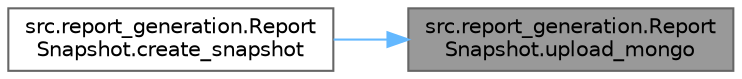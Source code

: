 digraph "src.report_generation.ReportSnapshot.upload_mongo"
{
 // LATEX_PDF_SIZE
  bgcolor="transparent";
  edge [fontname=Helvetica,fontsize=10,labelfontname=Helvetica,labelfontsize=10];
  node [fontname=Helvetica,fontsize=10,shape=box,height=0.2,width=0.4];
  rankdir="RL";
  Node1 [id="Node000001",label="src.report_generation.Report\lSnapshot.upload_mongo",height=0.2,width=0.4,color="gray40", fillcolor="grey60", style="filled", fontcolor="black",tooltip=" "];
  Node1 -> Node2 [id="edge1_Node000001_Node000002",dir="back",color="steelblue1",style="solid",tooltip=" "];
  Node2 [id="Node000002",label="src.report_generation.Report\lSnapshot.create_snapshot",height=0.2,width=0.4,color="grey40", fillcolor="white", style="filled",URL="$namespacesrc_1_1report__generation_1_1_report_snapshot.html#a5cfb3883411c1f43b3b038ab1adfd756",tooltip=" "];
}
